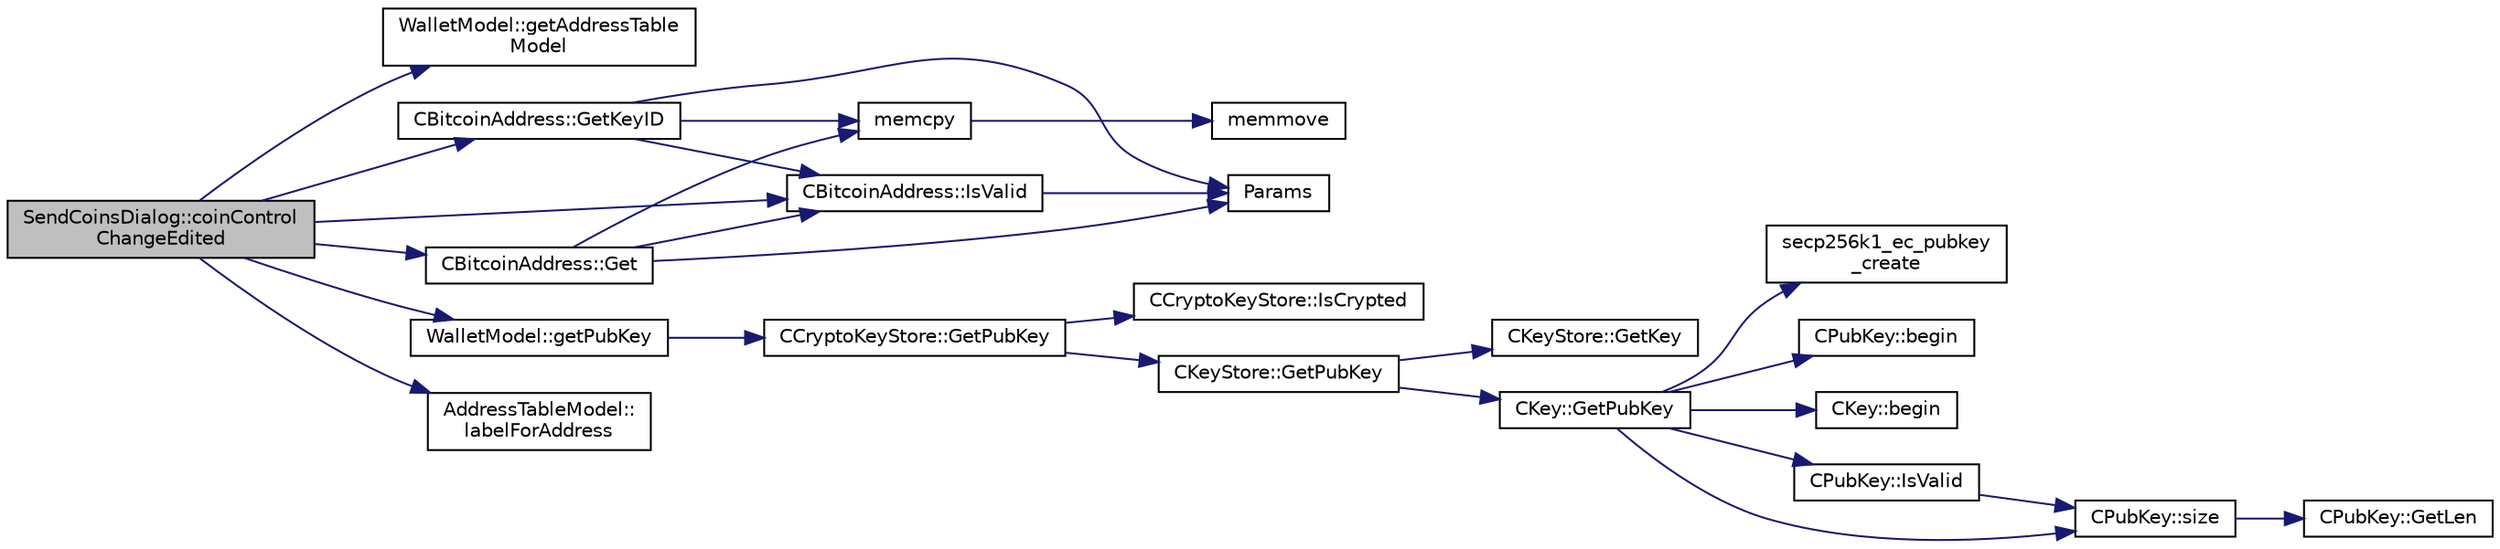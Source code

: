 digraph "SendCoinsDialog::coinControlChangeEdited"
{
  edge [fontname="Helvetica",fontsize="10",labelfontname="Helvetica",labelfontsize="10"];
  node [fontname="Helvetica",fontsize="10",shape=record];
  rankdir="LR";
  Node509 [label="SendCoinsDialog::coinControl\lChangeEdited",height=0.2,width=0.4,color="black", fillcolor="grey75", style="filled", fontcolor="black"];
  Node509 -> Node510 [color="midnightblue",fontsize="10",style="solid",fontname="Helvetica"];
  Node510 [label="WalletModel::getAddressTable\lModel",height=0.2,width=0.4,color="black", fillcolor="white", style="filled",URL="$class_wallet_model.html#a89ed202e2dbc04aaa70d72872b95b351"];
  Node509 -> Node511 [color="midnightblue",fontsize="10",style="solid",fontname="Helvetica"];
  Node511 [label="CBitcoinAddress::IsValid",height=0.2,width=0.4,color="black", fillcolor="white", style="filled",URL="$class_c_bitcoin_address.html#ab39907ce6895062a8f8bf585270ef13b"];
  Node511 -> Node512 [color="midnightblue",fontsize="10",style="solid",fontname="Helvetica"];
  Node512 [label="Params",height=0.2,width=0.4,color="black", fillcolor="white", style="filled",URL="$chainparams_8cpp.html#ace5c5b706d71a324a417dd2db394fd4a",tooltip="Return the currently selected parameters. "];
  Node509 -> Node513 [color="midnightblue",fontsize="10",style="solid",fontname="Helvetica"];
  Node513 [label="CBitcoinAddress::GetKeyID",height=0.2,width=0.4,color="black", fillcolor="white", style="filled",URL="$class_c_bitcoin_address.html#af3d7c4547803b09144fc040320f687dd"];
  Node513 -> Node511 [color="midnightblue",fontsize="10",style="solid",fontname="Helvetica"];
  Node513 -> Node512 [color="midnightblue",fontsize="10",style="solid",fontname="Helvetica"];
  Node513 -> Node514 [color="midnightblue",fontsize="10",style="solid",fontname="Helvetica"];
  Node514 [label="memcpy",height=0.2,width=0.4,color="black", fillcolor="white", style="filled",URL="$glibc__compat_8cpp.html#a0f46826ab0466591e136db24394923cf"];
  Node514 -> Node515 [color="midnightblue",fontsize="10",style="solid",fontname="Helvetica"];
  Node515 [label="memmove",height=0.2,width=0.4,color="black", fillcolor="white", style="filled",URL="$glibc__compat_8cpp.html#a9778d49e9029dd75bc53ecbbf9f5e9a1"];
  Node509 -> Node516 [color="midnightblue",fontsize="10",style="solid",fontname="Helvetica"];
  Node516 [label="WalletModel::getPubKey",height=0.2,width=0.4,color="black", fillcolor="white", style="filled",URL="$class_wallet_model.html#abe0b4462654768f301d1f758f7907ca2"];
  Node516 -> Node517 [color="midnightblue",fontsize="10",style="solid",fontname="Helvetica"];
  Node517 [label="CCryptoKeyStore::GetPubKey",height=0.2,width=0.4,color="black", fillcolor="white", style="filled",URL="$class_c_crypto_key_store.html#a20b474adfe6900bb36cd4fd6f9c31380"];
  Node517 -> Node518 [color="midnightblue",fontsize="10",style="solid",fontname="Helvetica"];
  Node518 [label="CCryptoKeyStore::IsCrypted",height=0.2,width=0.4,color="black", fillcolor="white", style="filled",URL="$class_c_crypto_key_store.html#acc8fed44366c98fb481333ca6e867088"];
  Node517 -> Node519 [color="midnightblue",fontsize="10",style="solid",fontname="Helvetica"];
  Node519 [label="CKeyStore::GetPubKey",height=0.2,width=0.4,color="black", fillcolor="white", style="filled",URL="$class_c_key_store.html#ab83687ea4c9df138b21f6ec3e9809f42"];
  Node519 -> Node520 [color="midnightblue",fontsize="10",style="solid",fontname="Helvetica"];
  Node520 [label="CKeyStore::GetKey",height=0.2,width=0.4,color="black", fillcolor="white", style="filled",URL="$class_c_key_store.html#a2dffca468fef2e5da2e42a7c983d968a"];
  Node519 -> Node521 [color="midnightblue",fontsize="10",style="solid",fontname="Helvetica"];
  Node521 [label="CKey::GetPubKey",height=0.2,width=0.4,color="black", fillcolor="white", style="filled",URL="$class_c_key.html#aa1085c59603a62db6ec776300f250337",tooltip="Compute the public key from a private key. "];
  Node521 -> Node522 [color="midnightblue",fontsize="10",style="solid",fontname="Helvetica"];
  Node522 [label="secp256k1_ec_pubkey\l_create",height=0.2,width=0.4,color="black", fillcolor="white", style="filled",URL="$secp256k1_8h.html#a22e1ef593e0d06d40b4f233e91447aa3",tooltip="Compute the public key for a secret key. "];
  Node521 -> Node523 [color="midnightblue",fontsize="10",style="solid",fontname="Helvetica"];
  Node523 [label="CPubKey::begin",height=0.2,width=0.4,color="black", fillcolor="white", style="filled",URL="$class_c_pub_key.html#a859ab9909d68092d6d4fc739237ab358"];
  Node521 -> Node524 [color="midnightblue",fontsize="10",style="solid",fontname="Helvetica"];
  Node524 [label="CKey::begin",height=0.2,width=0.4,color="black", fillcolor="white", style="filled",URL="$class_c_key.html#ab8dee0ad9d933304a22284ee40040847"];
  Node521 -> Node525 [color="midnightblue",fontsize="10",style="solid",fontname="Helvetica"];
  Node525 [label="CPubKey::size",height=0.2,width=0.4,color="black", fillcolor="white", style="filled",URL="$class_c_pub_key.html#a6bb28fcf0a5f799c69f5b7269363b309",tooltip="Simple read-only vector-like interface to the pubkey data. "];
  Node525 -> Node526 [color="midnightblue",fontsize="10",style="solid",fontname="Helvetica"];
  Node526 [label="CPubKey::GetLen",height=0.2,width=0.4,color="black", fillcolor="white", style="filled",URL="$class_c_pub_key.html#a7dc71b3f037c84268dc22de97d7b65fb",tooltip="Compute the length of a pubkey with a given first byte. "];
  Node521 -> Node527 [color="midnightblue",fontsize="10",style="solid",fontname="Helvetica"];
  Node527 [label="CPubKey::IsValid",height=0.2,width=0.4,color="black", fillcolor="white", style="filled",URL="$class_c_pub_key.html#a4fa94293cf8577fd039b9a133f6c7f30"];
  Node527 -> Node525 [color="midnightblue",fontsize="10",style="solid",fontname="Helvetica"];
  Node509 -> Node528 [color="midnightblue",fontsize="10",style="solid",fontname="Helvetica"];
  Node528 [label="AddressTableModel::\llabelForAddress",height=0.2,width=0.4,color="black", fillcolor="white", style="filled",URL="$class_address_table_model.html#afcdbfc17ac480f5a57382cbcf096ccb3"];
  Node509 -> Node529 [color="midnightblue",fontsize="10",style="solid",fontname="Helvetica"];
  Node529 [label="CBitcoinAddress::Get",height=0.2,width=0.4,color="black", fillcolor="white", style="filled",URL="$class_c_bitcoin_address.html#a1e44de10dfc84d1fd2e15150f1e22b8e"];
  Node529 -> Node511 [color="midnightblue",fontsize="10",style="solid",fontname="Helvetica"];
  Node529 -> Node514 [color="midnightblue",fontsize="10",style="solid",fontname="Helvetica"];
  Node529 -> Node512 [color="midnightblue",fontsize="10",style="solid",fontname="Helvetica"];
}

